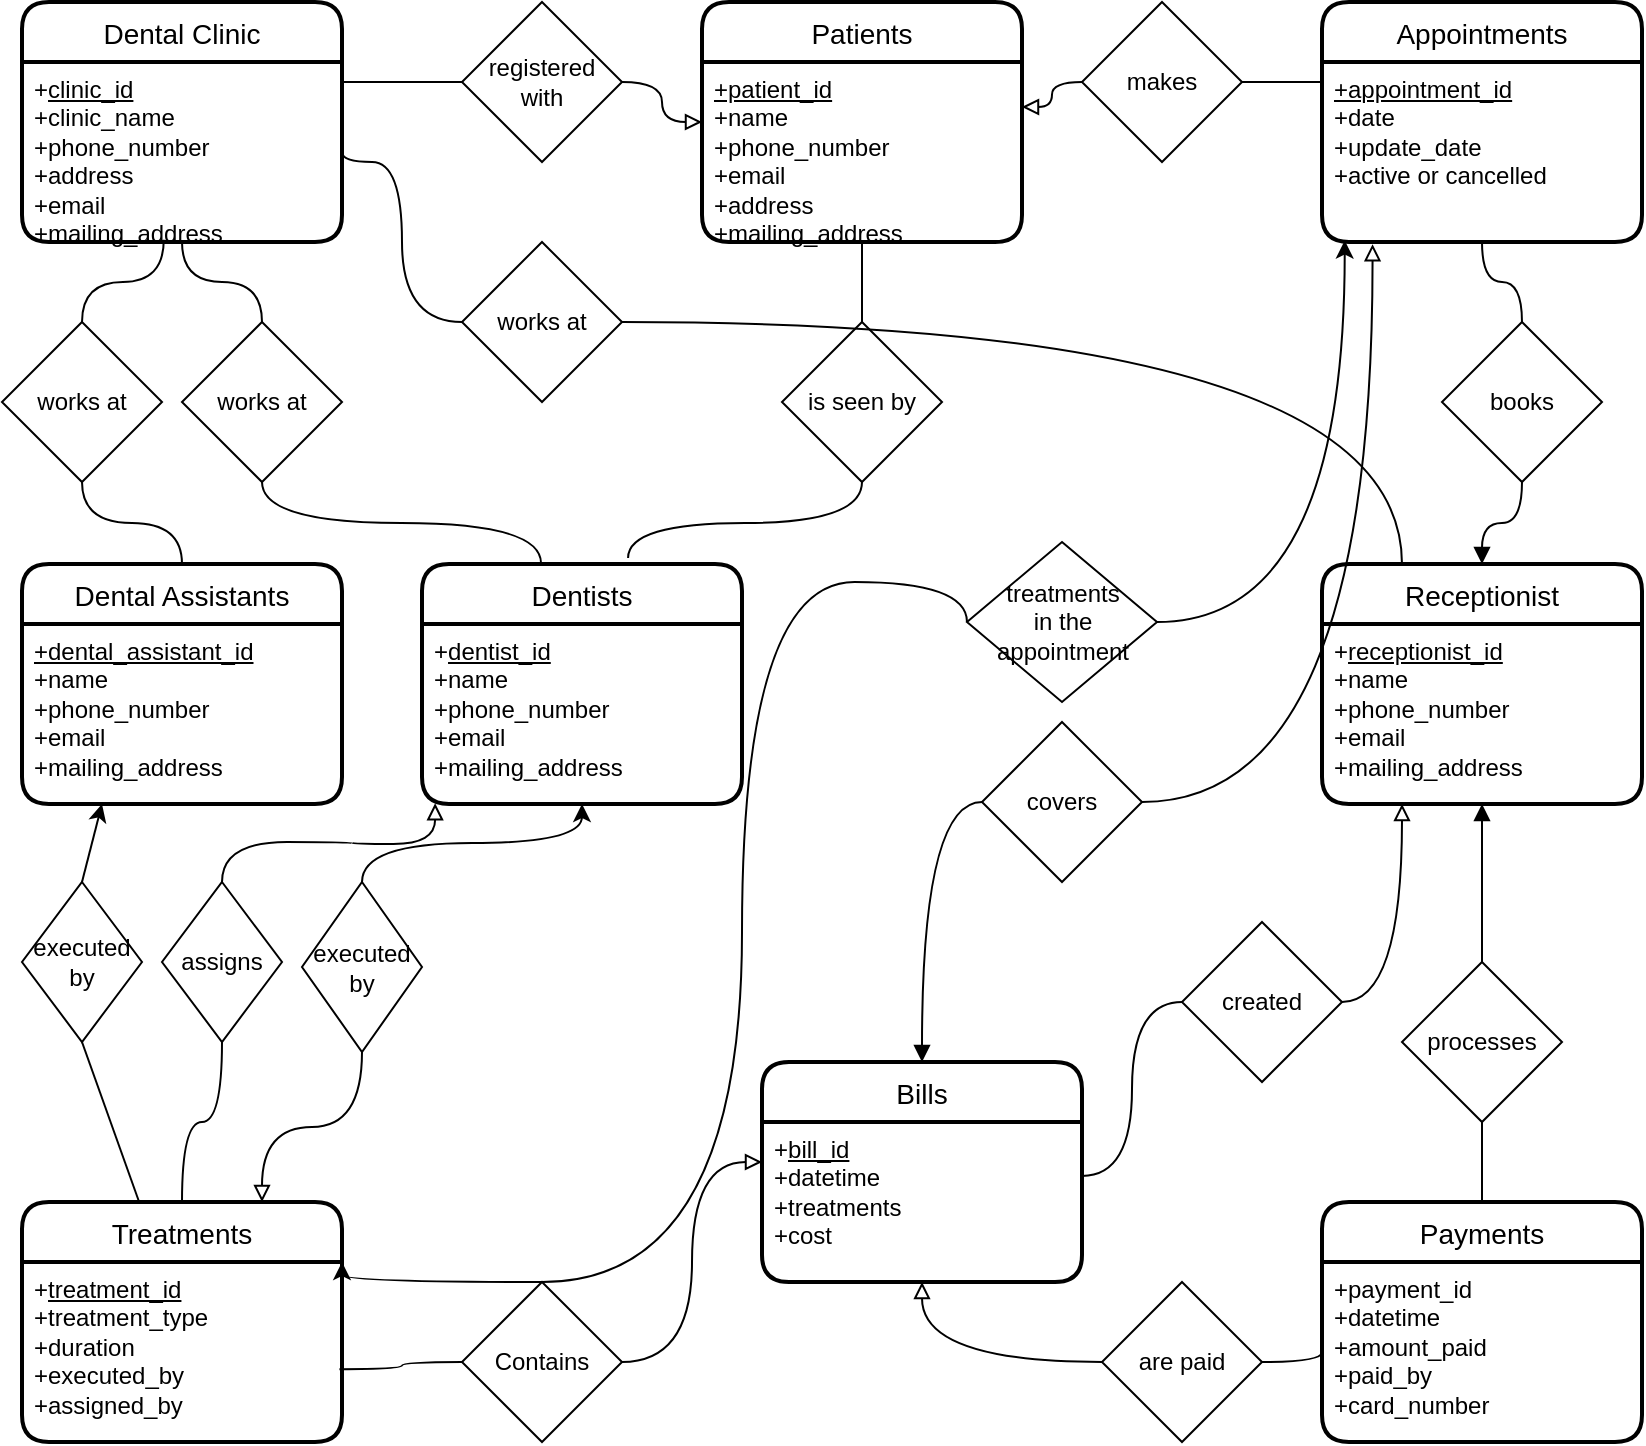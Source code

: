<mxfile version="16.6.2" type="github">
  <diagram id="0YO4q45qK2cxMAk0PEHQ" name="Page-1">
    <mxGraphModel dx="1094" dy="808" grid="1" gridSize="10" guides="1" tooltips="1" connect="1" arrows="1" fold="1" page="1" pageScale="1" pageWidth="850" pageHeight="1100" math="0" shadow="0">
      <root>
        <mxCell id="0" />
        <mxCell id="1" parent="0" />
        <mxCell id="yixYYZR7p3-tDQ7YvWht-1" value="Dental Clinic" style="swimlane;childLayout=stackLayout;horizontal=1;startSize=30;horizontalStack=0;rounded=1;fontSize=14;fontStyle=0;strokeWidth=2;resizeParent=0;resizeLast=1;shadow=0;dashed=0;align=center;" parent="1" vertex="1">
          <mxGeometry x="40" y="40" width="160" height="120" as="geometry" />
        </mxCell>
        <mxCell id="yixYYZR7p3-tDQ7YvWht-2" value="+&lt;u&gt;clinic_id&lt;/u&gt;&lt;br&gt;+clinic_name&lt;br&gt;&lt;div&gt;+phone_number&lt;/div&gt;&lt;div&gt;+address &lt;br&gt;&lt;/div&gt;&lt;div&gt;+email&lt;/div&gt;&lt;div&gt;+mailing_address&lt;br&gt;&lt;/div&gt;" style="align=left;strokeColor=none;fillColor=none;spacingLeft=4;fontSize=12;verticalAlign=top;resizable=0;rotatable=0;part=1;html=1;" parent="yixYYZR7p3-tDQ7YvWht-1" vertex="1">
          <mxGeometry y="30" width="160" height="90" as="geometry" />
        </mxCell>
        <mxCell id="yixYYZR7p3-tDQ7YvWht-4" value="Dentists" style="swimlane;childLayout=stackLayout;horizontal=1;startSize=30;horizontalStack=0;rounded=1;fontSize=14;fontStyle=0;strokeWidth=2;resizeParent=0;resizeLast=1;shadow=0;dashed=0;align=center;" parent="1" vertex="1">
          <mxGeometry x="240" y="321" width="160" height="120" as="geometry" />
        </mxCell>
        <mxCell id="yixYYZR7p3-tDQ7YvWht-5" value="+&lt;u&gt;dentist_id&lt;/u&gt;&lt;br&gt;+name&lt;br&gt;&lt;div&gt;+phone_number&lt;/div&gt;&lt;div&gt;+email&lt;/div&gt;&lt;div&gt;+mailing_address&lt;br&gt;&lt;/div&gt;" style="align=left;strokeColor=none;fillColor=none;spacingLeft=4;fontSize=12;verticalAlign=top;resizable=0;rotatable=0;part=1;html=1;" parent="yixYYZR7p3-tDQ7YvWht-4" vertex="1">
          <mxGeometry y="30" width="160" height="90" as="geometry" />
        </mxCell>
        <mxCell id="yixYYZR7p3-tDQ7YvWht-6" value="Patients" style="swimlane;childLayout=stackLayout;horizontal=1;startSize=30;horizontalStack=0;rounded=1;fontSize=14;fontStyle=0;strokeWidth=2;resizeParent=0;resizeLast=1;shadow=0;dashed=0;align=center;" parent="1" vertex="1">
          <mxGeometry x="380" y="40" width="160" height="120" as="geometry" />
        </mxCell>
        <mxCell id="yixYYZR7p3-tDQ7YvWht-7" value="&lt;u&gt;+patient_id&lt;/u&gt;&lt;br&gt;+name&lt;br&gt;&lt;div&gt;+phone_number&lt;/div&gt;&lt;div&gt;+email&lt;br&gt;+address &lt;br&gt;&lt;/div&gt;&lt;div&gt;+mailing_address&lt;br&gt;&lt;/div&gt;" style="align=left;strokeColor=none;fillColor=none;spacingLeft=4;fontSize=12;verticalAlign=top;resizable=0;rotatable=0;part=1;html=1;" parent="yixYYZR7p3-tDQ7YvWht-6" vertex="1">
          <mxGeometry y="30" width="160" height="90" as="geometry" />
        </mxCell>
        <mxCell id="yixYYZR7p3-tDQ7YvWht-8" value="Dental Assistants" style="swimlane;childLayout=stackLayout;horizontal=1;startSize=30;horizontalStack=0;rounded=1;fontSize=14;fontStyle=0;strokeWidth=2;resizeParent=0;resizeLast=1;shadow=0;dashed=0;align=center;" parent="1" vertex="1">
          <mxGeometry x="40" y="321" width="160" height="120" as="geometry" />
        </mxCell>
        <mxCell id="yixYYZR7p3-tDQ7YvWht-9" value="&lt;u&gt;+dental_assistant_id&lt;/u&gt;&lt;br&gt;+name&lt;br&gt;&lt;div&gt;+phone_number&lt;/div&gt;&lt;div&gt;+email&lt;/div&gt;&lt;div&gt;+mailing_address&lt;br&gt;&lt;/div&gt;" style="align=left;strokeColor=none;fillColor=none;spacingLeft=4;fontSize=12;verticalAlign=top;resizable=0;rotatable=0;part=1;html=1;" parent="yixYYZR7p3-tDQ7YvWht-8" vertex="1">
          <mxGeometry y="30" width="160" height="90" as="geometry" />
        </mxCell>
        <mxCell id="yixYYZR7p3-tDQ7YvWht-10" value="Treatments " style="swimlane;childLayout=stackLayout;horizontal=1;startSize=30;horizontalStack=0;rounded=1;fontSize=14;fontStyle=0;strokeWidth=2;resizeParent=0;resizeLast=1;shadow=0;dashed=0;align=center;" parent="1" vertex="1">
          <mxGeometry x="40" y="640" width="160" height="120" as="geometry" />
        </mxCell>
        <mxCell id="yixYYZR7p3-tDQ7YvWht-11" value="+&lt;u&gt;treatment_id&lt;/u&gt;&lt;br&gt;+treatment_type&lt;br&gt;&lt;div&gt;+duration&lt;/div&gt;&lt;div&gt;+executed_by &lt;br&gt;&lt;/div&gt;&lt;div&gt;+assigned_by&lt;br&gt;&lt;/div&gt;" style="align=left;strokeColor=none;fillColor=none;spacingLeft=4;fontSize=12;verticalAlign=top;resizable=0;rotatable=0;part=1;html=1;" parent="yixYYZR7p3-tDQ7YvWht-10" vertex="1">
          <mxGeometry y="30" width="160" height="90" as="geometry" />
        </mxCell>
        <mxCell id="yixYYZR7p3-tDQ7YvWht-12" value="Appointments " style="swimlane;childLayout=stackLayout;horizontal=1;startSize=30;horizontalStack=0;rounded=1;fontSize=14;fontStyle=0;strokeWidth=2;resizeParent=0;resizeLast=1;shadow=0;dashed=0;align=center;" parent="1" vertex="1">
          <mxGeometry x="690" y="40" width="160" height="120" as="geometry" />
        </mxCell>
        <mxCell id="yixYYZR7p3-tDQ7YvWht-13" value="&lt;div&gt;&lt;u&gt;+appointment_id&lt;/u&gt;&lt;/div&gt;&lt;div&gt;+date&lt;/div&gt;&lt;div&gt;+update_date&lt;br&gt;&lt;/div&gt;&lt;div&gt;+active or cancelled&lt;br&gt;&lt;/div&gt;&lt;div&gt;&lt;br&gt;&lt;/div&gt;" style="align=left;strokeColor=none;fillColor=none;spacingLeft=4;fontSize=12;verticalAlign=top;resizable=0;rotatable=0;part=1;html=1;" parent="yixYYZR7p3-tDQ7YvWht-12" vertex="1">
          <mxGeometry y="30" width="160" height="90" as="geometry" />
        </mxCell>
        <mxCell id="yixYYZR7p3-tDQ7YvWht-14" value="Bills" style="swimlane;childLayout=stackLayout;horizontal=1;startSize=30;horizontalStack=0;rounded=1;fontSize=14;fontStyle=0;strokeWidth=2;resizeParent=0;resizeLast=1;shadow=0;align=center;fillColor=none;" parent="1" vertex="1">
          <mxGeometry x="410" y="570" width="160" height="110" as="geometry" />
        </mxCell>
        <mxCell id="yixYYZR7p3-tDQ7YvWht-15" value="+&lt;u&gt;bill_id&lt;br&gt;&lt;/u&gt;+datetime &lt;br&gt;&lt;div&gt;+treatments &lt;/div&gt;&lt;div&gt;+cost&lt;br&gt;&lt;/div&gt;" style="align=left;strokeColor=none;fillColor=none;spacingLeft=4;fontSize=12;verticalAlign=top;resizable=0;rotatable=0;part=1;html=1;" parent="yixYYZR7p3-tDQ7YvWht-14" vertex="1">
          <mxGeometry y="30" width="160" height="80" as="geometry" />
        </mxCell>
        <mxCell id="yixYYZR7p3-tDQ7YvWht-17" style="rounded=0;orthogonalLoop=1;jettySize=auto;html=1;endArrow=none;endFill=0;edgeStyle=orthogonalEdgeStyle;curved=1;" parent="1" source="yixYYZR7p3-tDQ7YvWht-16" edge="1">
          <mxGeometry relative="1" as="geometry">
            <mxPoint x="200" y="80" as="targetPoint" />
          </mxGeometry>
        </mxCell>
        <mxCell id="yixYYZR7p3-tDQ7YvWht-18" style="edgeStyle=orthogonalEdgeStyle;rounded=0;orthogonalLoop=1;jettySize=auto;html=1;entryX=0;entryY=0.5;entryDx=0;entryDy=0;endArrow=block;endFill=0;exitX=1;exitY=0.5;exitDx=0;exitDy=0;curved=1;" parent="1" source="yixYYZR7p3-tDQ7YvWht-16" target="yixYYZR7p3-tDQ7YvWht-6" edge="1">
          <mxGeometry relative="1" as="geometry" />
        </mxCell>
        <mxCell id="yixYYZR7p3-tDQ7YvWht-16" value="&lt;div&gt;registered &lt;br&gt;&lt;/div&gt;&lt;div&gt;with&lt;/div&gt;" style="shape=rhombus;perimeter=rhombusPerimeter;whiteSpace=wrap;html=1;align=center;" parent="1" vertex="1">
          <mxGeometry x="260" y="40" width="80" height="80" as="geometry" />
        </mxCell>
        <mxCell id="_nI5DZy2AJyz_5Zyf3im-6" value="Receptionist" style="swimlane;childLayout=stackLayout;horizontal=1;startSize=30;horizontalStack=0;rounded=1;fontSize=14;fontStyle=0;strokeWidth=2;resizeParent=0;resizeLast=1;shadow=0;dashed=0;align=center;" parent="1" vertex="1">
          <mxGeometry x="690" y="321" width="160" height="120" as="geometry" />
        </mxCell>
        <mxCell id="_nI5DZy2AJyz_5Zyf3im-7" value="+&lt;u&gt;receptionist_id&lt;/u&gt;&lt;br&gt;+name&lt;br&gt;&lt;div&gt;+phone_number&lt;/div&gt;&lt;div&gt;+email&lt;/div&gt;&lt;div&gt;+mailing_address&lt;br&gt;&lt;/div&gt;" style="align=left;strokeColor=none;fillColor=none;spacingLeft=4;fontSize=12;verticalAlign=top;resizable=0;rotatable=0;part=1;html=1;" parent="_nI5DZy2AJyz_5Zyf3im-6" vertex="1">
          <mxGeometry y="30" width="160" height="90" as="geometry" />
        </mxCell>
        <mxCell id="_nI5DZy2AJyz_5Zyf3im-10" value="created" style="rhombus;whiteSpace=wrap;html=1;rounded=0;sketch=0;" parent="1" vertex="1">
          <mxGeometry x="620" y="500" width="80" height="80" as="geometry" />
        </mxCell>
        <mxCell id="_nI5DZy2AJyz_5Zyf3im-11" value="" style="endArrow=none;html=1;rounded=1;sketch=0;curved=1;entryX=0;entryY=0.5;entryDx=0;entryDy=0;exitX=1;exitY=0.337;exitDx=0;exitDy=0;exitPerimeter=0;edgeStyle=orthogonalEdgeStyle;" parent="1" source="yixYYZR7p3-tDQ7YvWht-15" target="_nI5DZy2AJyz_5Zyf3im-10" edge="1">
          <mxGeometry width="50" height="50" relative="1" as="geometry">
            <mxPoint x="410" y="510.33" as="sourcePoint" />
            <mxPoint x="640" y="590" as="targetPoint" />
          </mxGeometry>
        </mxCell>
        <mxCell id="_nI5DZy2AJyz_5Zyf3im-12" value="" style="endArrow=classic;html=1;rounded=1;sketch=0;curved=0;entryX=0.25;entryY=1;entryDx=0;entryDy=0;exitX=0.5;exitY=0;exitDx=0;exitDy=0;" parent="1" source="_nI5DZy2AJyz_5Zyf3im-16" target="yixYYZR7p3-tDQ7YvWht-9" edge="1">
          <mxGeometry width="50" height="50" relative="1" as="geometry">
            <mxPoint x="80" y="540" as="sourcePoint" />
            <mxPoint x="130" y="490" as="targetPoint" />
          </mxGeometry>
        </mxCell>
        <mxCell id="_nI5DZy2AJyz_5Zyf3im-13" value="" style="endArrow=classic;html=1;rounded=1;sketch=0;curved=1;entryX=0.5;entryY=1;entryDx=0;entryDy=0;startArrow=none;exitX=0.5;exitY=0;exitDx=0;exitDy=0;edgeStyle=orthogonalEdgeStyle;" parent="1" source="_nI5DZy2AJyz_5Zyf3im-17" target="yixYYZR7p3-tDQ7YvWht-5" edge="1">
          <mxGeometry width="50" height="50" relative="1" as="geometry">
            <mxPoint x="170" y="550" as="sourcePoint" />
            <mxPoint x="220" y="500" as="targetPoint" />
          </mxGeometry>
        </mxCell>
        <mxCell id="_nI5DZy2AJyz_5Zyf3im-15" value="" style="endArrow=block;html=1;rounded=1;sketch=0;curved=1;exitX=1;exitY=0.5;exitDx=0;exitDy=0;entryX=0;entryY=0.25;entryDx=0;entryDy=0;startArrow=none;edgeStyle=orthogonalEdgeStyle;endFill=0;" parent="1" source="_nI5DZy2AJyz_5Zyf3im-22" target="yixYYZR7p3-tDQ7YvWht-15" edge="1">
          <mxGeometry width="50" height="50" relative="1" as="geometry">
            <mxPoint x="170" y="690" as="sourcePoint" />
            <mxPoint x="220" y="640" as="targetPoint" />
          </mxGeometry>
        </mxCell>
        <mxCell id="CEkyPF-p6MLA-TPRzy7i-5" style="edgeStyle=none;rounded=0;orthogonalLoop=1;jettySize=auto;html=1;endArrow=none;endFill=0;exitX=0.5;exitY=1;exitDx=0;exitDy=0;" parent="1" source="_nI5DZy2AJyz_5Zyf3im-16" target="yixYYZR7p3-tDQ7YvWht-10" edge="1">
          <mxGeometry relative="1" as="geometry" />
        </mxCell>
        <mxCell id="_nI5DZy2AJyz_5Zyf3im-16" value="executed by" style="rhombus;whiteSpace=wrap;html=1;rounded=0;sketch=0;" parent="1" vertex="1">
          <mxGeometry x="40" y="480" width="60" height="80" as="geometry" />
        </mxCell>
        <mxCell id="CEkyPF-p6MLA-TPRzy7i-41" style="edgeStyle=orthogonalEdgeStyle;curved=1;rounded=0;orthogonalLoop=1;jettySize=auto;html=1;entryX=0.75;entryY=0;entryDx=0;entryDy=0;endArrow=block;endFill=0;exitX=0.5;exitY=1;exitDx=0;exitDy=0;" parent="1" source="_nI5DZy2AJyz_5Zyf3im-17" target="yixYYZR7p3-tDQ7YvWht-10" edge="1">
          <mxGeometry relative="1" as="geometry" />
        </mxCell>
        <mxCell id="_nI5DZy2AJyz_5Zyf3im-17" value="executed by" style="rhombus;whiteSpace=wrap;html=1;rounded=0;sketch=0;" parent="1" vertex="1">
          <mxGeometry x="180" y="480" width="60" height="85" as="geometry" />
        </mxCell>
        <mxCell id="_nI5DZy2AJyz_5Zyf3im-19" value="" style="endArrow=block;html=1;rounded=1;sketch=0;curved=1;exitX=0;exitY=0.5;exitDx=0;exitDy=0;endFill=0;edgeStyle=orthogonalEdgeStyle;entryX=1;entryY=0.25;entryDx=0;entryDy=0;" parent="1" source="_nI5DZy2AJyz_5Zyf3im-20" target="yixYYZR7p3-tDQ7YvWht-7" edge="1">
          <mxGeometry width="50" height="50" relative="1" as="geometry">
            <mxPoint x="540" y="200" as="sourcePoint" />
            <mxPoint x="660" y="130" as="targetPoint" />
          </mxGeometry>
        </mxCell>
        <mxCell id="CEkyPF-p6MLA-TPRzy7i-2" style="edgeStyle=orthogonalEdgeStyle;rounded=0;orthogonalLoop=1;jettySize=auto;html=1;endArrow=none;endFill=0;exitX=1;exitY=0.5;exitDx=0;exitDy=0;curved=1;" parent="1" source="_nI5DZy2AJyz_5Zyf3im-20" edge="1">
          <mxGeometry relative="1" as="geometry">
            <mxPoint x="690" y="80" as="targetPoint" />
          </mxGeometry>
        </mxCell>
        <mxCell id="_nI5DZy2AJyz_5Zyf3im-20" value="makes" style="rhombus;whiteSpace=wrap;html=1;rounded=0;sketch=0;" parent="1" vertex="1">
          <mxGeometry x="570" y="40" width="80" height="80" as="geometry" />
        </mxCell>
        <mxCell id="_nI5DZy2AJyz_5Zyf3im-23" value="" style="endArrow=none;html=1;rounded=1;sketch=0;curved=1;exitX=0.992;exitY=0.596;exitDx=0;exitDy=0;entryX=0;entryY=0.5;entryDx=0;entryDy=0;exitPerimeter=0;edgeStyle=orthogonalEdgeStyle;" parent="1" source="yixYYZR7p3-tDQ7YvWht-11" target="_nI5DZy2AJyz_5Zyf3im-22" edge="1">
          <mxGeometry width="50" height="50" relative="1" as="geometry">
            <mxPoint x="170" y="727.5" as="sourcePoint" />
            <mxPoint x="276" y="836.99" as="targetPoint" />
          </mxGeometry>
        </mxCell>
        <mxCell id="_nI5DZy2AJyz_5Zyf3im-24" value="" style="endArrow=block;html=1;rounded=1;sketch=0;curved=1;entryX=0.25;entryY=1;entryDx=0;entryDy=0;exitX=1;exitY=0.5;exitDx=0;exitDy=0;edgeStyle=orthogonalEdgeStyle;endFill=0;" parent="1" source="_nI5DZy2AJyz_5Zyf3im-10" target="_nI5DZy2AJyz_5Zyf3im-7" edge="1">
          <mxGeometry width="50" height="50" relative="1" as="geometry">
            <mxPoint x="550" y="480" as="sourcePoint" />
            <mxPoint x="600" y="430" as="targetPoint" />
          </mxGeometry>
        </mxCell>
        <mxCell id="_nI5DZy2AJyz_5Zyf3im-26" value="" style="endArrow=block;html=1;rounded=1;sketch=0;curved=1;entryX=0.5;entryY=0;entryDx=0;entryDy=0;exitX=0.5;exitY=1;exitDx=0;exitDy=0;endFill=1;edgeStyle=orthogonalEdgeStyle;" parent="1" source="_nI5DZy2AJyz_5Zyf3im-27" target="_nI5DZy2AJyz_5Zyf3im-6" edge="1">
          <mxGeometry width="50" height="50" relative="1" as="geometry">
            <mxPoint x="630" y="320" as="sourcePoint" />
            <mxPoint x="680" y="270" as="targetPoint" />
          </mxGeometry>
        </mxCell>
        <mxCell id="CEkyPF-p6MLA-TPRzy7i-1" style="rounded=0;orthogonalLoop=1;jettySize=auto;html=1;entryX=0.5;entryY=1;entryDx=0;entryDy=0;endArrow=none;endFill=0;exitX=0.5;exitY=0;exitDx=0;exitDy=0;edgeStyle=orthogonalEdgeStyle;curved=1;" parent="1" source="_nI5DZy2AJyz_5Zyf3im-27" target="yixYYZR7p3-tDQ7YvWht-13" edge="1">
          <mxGeometry relative="1" as="geometry" />
        </mxCell>
        <mxCell id="_nI5DZy2AJyz_5Zyf3im-27" value="books" style="rhombus;whiteSpace=wrap;html=1;rounded=0;sketch=0;" parent="1" vertex="1">
          <mxGeometry x="750" y="200" width="80" height="80" as="geometry" />
        </mxCell>
        <mxCell id="CEkyPF-p6MLA-TPRzy7i-7" style="edgeStyle=orthogonalEdgeStyle;rounded=0;orthogonalLoop=1;jettySize=auto;html=1;entryX=0.644;entryY=-0.025;entryDx=0;entryDy=0;endArrow=none;endFill=0;exitX=0.5;exitY=1;exitDx=0;exitDy=0;entryPerimeter=0;curved=1;" parent="1" source="CEkyPF-p6MLA-TPRzy7i-6" target="yixYYZR7p3-tDQ7YvWht-4" edge="1">
          <mxGeometry relative="1" as="geometry" />
        </mxCell>
        <mxCell id="CEkyPF-p6MLA-TPRzy7i-8" style="edgeStyle=orthogonalEdgeStyle;rounded=0;orthogonalLoop=1;jettySize=auto;html=1;entryX=0.5;entryY=1;entryDx=0;entryDy=0;endArrow=none;endFill=0;exitX=0.5;exitY=0;exitDx=0;exitDy=0;curved=1;" parent="1" source="CEkyPF-p6MLA-TPRzy7i-6" target="yixYYZR7p3-tDQ7YvWht-6" edge="1">
          <mxGeometry relative="1" as="geometry" />
        </mxCell>
        <mxCell id="CEkyPF-p6MLA-TPRzy7i-6" value="is seen by " style="rhombus;whiteSpace=wrap;html=1;rounded=0;sketch=0;" parent="1" vertex="1">
          <mxGeometry x="420" y="200" width="80" height="80" as="geometry" />
        </mxCell>
        <mxCell id="CEkyPF-p6MLA-TPRzy7i-9" value="Payments" style="swimlane;childLayout=stackLayout;horizontal=1;startSize=30;horizontalStack=0;rounded=1;fontSize=14;fontStyle=0;strokeWidth=2;resizeParent=0;resizeLast=1;shadow=0;align=center;fillColor=none;" parent="1" vertex="1">
          <mxGeometry x="690" y="640" width="160" height="120" as="geometry" />
        </mxCell>
        <mxCell id="CEkyPF-p6MLA-TPRzy7i-10" value="+payment_id&lt;br&gt;+datetime &lt;br&gt;&lt;div&gt;+amount_paid&amp;nbsp; &lt;br&gt;&lt;/div&gt;&lt;div&gt;+paid_by&lt;/div&gt;&lt;div&gt;+card_number&lt;br&gt;&lt;/div&gt;" style="align=left;strokeColor=none;fillColor=none;spacingLeft=4;fontSize=12;verticalAlign=top;resizable=0;rotatable=0;part=1;html=1;" parent="CEkyPF-p6MLA-TPRzy7i-9" vertex="1">
          <mxGeometry y="30" width="160" height="90" as="geometry" />
        </mxCell>
        <mxCell id="CEkyPF-p6MLA-TPRzy7i-12" style="edgeStyle=orthogonalEdgeStyle;rounded=0;orthogonalLoop=1;jettySize=auto;html=1;entryX=0.5;entryY=0;entryDx=0;entryDy=0;endArrow=none;endFill=0;curved=1;exitX=0.5;exitY=1;exitDx=0;exitDy=0;" parent="1" source="CEkyPF-p6MLA-TPRzy7i-11" target="CEkyPF-p6MLA-TPRzy7i-9" edge="1">
          <mxGeometry relative="1" as="geometry">
            <mxPoint x="800" y="640" as="sourcePoint" />
          </mxGeometry>
        </mxCell>
        <mxCell id="CEkyPF-p6MLA-TPRzy7i-13" style="edgeStyle=orthogonalEdgeStyle;rounded=0;orthogonalLoop=1;jettySize=auto;html=1;entryX=0.5;entryY=1;entryDx=0;entryDy=0;endArrow=block;endFill=1;exitX=0.5;exitY=0;exitDx=0;exitDy=0;curved=1;" parent="1" source="CEkyPF-p6MLA-TPRzy7i-11" target="_nI5DZy2AJyz_5Zyf3im-7" edge="1">
          <mxGeometry relative="1" as="geometry" />
        </mxCell>
        <mxCell id="CEkyPF-p6MLA-TPRzy7i-11" value="processes" style="rhombus;whiteSpace=wrap;html=1;rounded=0;sketch=0;" parent="1" vertex="1">
          <mxGeometry x="730" y="520" width="80" height="80" as="geometry" />
        </mxCell>
        <mxCell id="CEkyPF-p6MLA-TPRzy7i-16" style="edgeStyle=orthogonalEdgeStyle;rounded=0;orthogonalLoop=1;jettySize=auto;html=1;entryX=0;entryY=0.5;entryDx=0;entryDy=0;endArrow=none;endFill=0;exitX=1;exitY=0.5;exitDx=0;exitDy=0;curved=1;" parent="1" source="CEkyPF-p6MLA-TPRzy7i-15" target="CEkyPF-p6MLA-TPRzy7i-10" edge="1">
          <mxGeometry relative="1" as="geometry">
            <mxPoint x="640" y="820" as="sourcePoint" />
          </mxGeometry>
        </mxCell>
        <mxCell id="CEkyPF-p6MLA-TPRzy7i-17" style="edgeStyle=orthogonalEdgeStyle;rounded=0;orthogonalLoop=1;jettySize=auto;html=1;entryX=0.5;entryY=1;entryDx=0;entryDy=0;endArrow=block;endFill=0;exitX=0;exitY=0.5;exitDx=0;exitDy=0;curved=1;" parent="1" source="CEkyPF-p6MLA-TPRzy7i-15" target="yixYYZR7p3-tDQ7YvWht-15" edge="1">
          <mxGeometry relative="1" as="geometry" />
        </mxCell>
        <mxCell id="CEkyPF-p6MLA-TPRzy7i-15" value="are paid" style="rhombus;whiteSpace=wrap;html=1;rounded=0;sketch=0;" parent="1" vertex="1">
          <mxGeometry x="580" y="680" width="80" height="80" as="geometry" />
        </mxCell>
        <mxCell id="CEkyPF-p6MLA-TPRzy7i-21" style="edgeStyle=orthogonalEdgeStyle;curved=1;rounded=0;orthogonalLoop=1;jettySize=auto;html=1;entryX=0.443;entryY=0.987;entryDx=0;entryDy=0;entryPerimeter=0;endArrow=none;endFill=0;" parent="1" source="CEkyPF-p6MLA-TPRzy7i-18" target="yixYYZR7p3-tDQ7YvWht-2" edge="1">
          <mxGeometry relative="1" as="geometry" />
        </mxCell>
        <mxCell id="CEkyPF-p6MLA-TPRzy7i-22" style="edgeStyle=orthogonalEdgeStyle;curved=1;rounded=0;orthogonalLoop=1;jettySize=auto;html=1;endArrow=none;endFill=0;" parent="1" source="CEkyPF-p6MLA-TPRzy7i-18" target="yixYYZR7p3-tDQ7YvWht-8" edge="1">
          <mxGeometry relative="1" as="geometry" />
        </mxCell>
        <mxCell id="CEkyPF-p6MLA-TPRzy7i-18" value="works at" style="rhombus;whiteSpace=wrap;html=1;rounded=0;sketch=0;" parent="1" vertex="1">
          <mxGeometry x="30" y="200" width="80" height="80" as="geometry" />
        </mxCell>
        <mxCell id="CEkyPF-p6MLA-TPRzy7i-23" style="edgeStyle=orthogonalEdgeStyle;curved=1;rounded=0;orthogonalLoop=1;jettySize=auto;html=1;endArrow=none;endFill=0;" parent="1" source="CEkyPF-p6MLA-TPRzy7i-19" target="yixYYZR7p3-tDQ7YvWht-2" edge="1">
          <mxGeometry relative="1" as="geometry" />
        </mxCell>
        <mxCell id="CEkyPF-p6MLA-TPRzy7i-24" style="edgeStyle=orthogonalEdgeStyle;curved=1;rounded=0;orthogonalLoop=1;jettySize=auto;html=1;endArrow=none;endFill=0;entryX=0.372;entryY=-0.003;entryDx=0;entryDy=0;entryPerimeter=0;exitX=0.5;exitY=1;exitDx=0;exitDy=0;" parent="1" source="CEkyPF-p6MLA-TPRzy7i-19" target="yixYYZR7p3-tDQ7YvWht-4" edge="1">
          <mxGeometry relative="1" as="geometry">
            <mxPoint x="320" y="320" as="targetPoint" />
          </mxGeometry>
        </mxCell>
        <mxCell id="CEkyPF-p6MLA-TPRzy7i-19" value="works at" style="rhombus;whiteSpace=wrap;html=1;rounded=0;sketch=0;" parent="1" vertex="1">
          <mxGeometry x="120" y="200" width="80" height="80" as="geometry" />
        </mxCell>
        <mxCell id="CEkyPF-p6MLA-TPRzy7i-26" style="edgeStyle=orthogonalEdgeStyle;curved=1;rounded=0;orthogonalLoop=1;jettySize=auto;html=1;entryX=1;entryY=0.5;entryDx=0;entryDy=0;endArrow=none;endFill=0;" parent="1" source="CEkyPF-p6MLA-TPRzy7i-25" target="yixYYZR7p3-tDQ7YvWht-2" edge="1">
          <mxGeometry relative="1" as="geometry">
            <Array as="points">
              <mxPoint x="230" y="200" />
              <mxPoint x="230" y="120" />
              <mxPoint x="200" y="120" />
            </Array>
          </mxGeometry>
        </mxCell>
        <mxCell id="CEkyPF-p6MLA-TPRzy7i-27" style="edgeStyle=orthogonalEdgeStyle;curved=1;rounded=0;orthogonalLoop=1;jettySize=auto;html=1;endArrow=none;endFill=0;entryX=0.25;entryY=0;entryDx=0;entryDy=0;" parent="1" source="CEkyPF-p6MLA-TPRzy7i-25" target="_nI5DZy2AJyz_5Zyf3im-6" edge="1">
          <mxGeometry relative="1" as="geometry">
            <mxPoint x="780" y="320" as="targetPoint" />
          </mxGeometry>
        </mxCell>
        <mxCell id="CEkyPF-p6MLA-TPRzy7i-25" value="works at" style="rhombus;whiteSpace=wrap;html=1;rounded=0;sketch=0;" parent="1" vertex="1">
          <mxGeometry x="260" y="160" width="80" height="80" as="geometry" />
        </mxCell>
        <mxCell id="CEkyPF-p6MLA-TPRzy7i-29" style="edgeStyle=orthogonalEdgeStyle;curved=1;rounded=0;orthogonalLoop=1;jettySize=auto;html=1;entryX=0.071;entryY=0.992;entryDx=0;entryDy=0;endArrow=classic;endFill=1;entryPerimeter=0;" parent="1" source="CEkyPF-p6MLA-TPRzy7i-28" target="yixYYZR7p3-tDQ7YvWht-13" edge="1">
          <mxGeometry relative="1" as="geometry" />
        </mxCell>
        <mxCell id="lTY1U3F41LtUqGMM3ojA-3" style="edgeStyle=orthogonalEdgeStyle;rounded=0;orthogonalLoop=1;jettySize=auto;html=1;entryX=1;entryY=0;entryDx=0;entryDy=0;curved=1;exitX=0;exitY=0.5;exitDx=0;exitDy=0;" parent="1" source="CEkyPF-p6MLA-TPRzy7i-28" target="yixYYZR7p3-tDQ7YvWht-11" edge="1">
          <mxGeometry relative="1" as="geometry">
            <Array as="points">
              <mxPoint x="513" y="330" />
              <mxPoint x="400" y="330" />
              <mxPoint x="400" y="680" />
              <mxPoint x="200" y="680" />
            </Array>
          </mxGeometry>
        </mxCell>
        <mxCell id="CEkyPF-p6MLA-TPRzy7i-28" value="&lt;div&gt;treatments &lt;br&gt;&lt;/div&gt;&lt;div&gt;in the appointment &lt;/div&gt;" style="rhombus;whiteSpace=wrap;html=1;rounded=0;sketch=0;" parent="1" vertex="1">
          <mxGeometry x="512.5" y="310" width="95" height="80" as="geometry" />
        </mxCell>
        <mxCell id="CEkyPF-p6MLA-TPRzy7i-33" value="" style="edgeStyle=orthogonalEdgeStyle;curved=1;rounded=0;orthogonalLoop=1;jettySize=auto;html=1;endArrow=none;endFill=0;entryX=0.5;entryY=0;entryDx=0;entryDy=0;exitX=0.5;exitY=1;exitDx=0;exitDy=0;" parent="1" source="CEkyPF-p6MLA-TPRzy7i-32" target="yixYYZR7p3-tDQ7YvWht-10" edge="1">
          <mxGeometry relative="1" as="geometry">
            <mxPoint x="180" y="620" as="sourcePoint" />
          </mxGeometry>
        </mxCell>
        <mxCell id="CEkyPF-p6MLA-TPRzy7i-34" value="" style="edgeStyle=orthogonalEdgeStyle;curved=1;rounded=0;orthogonalLoop=1;jettySize=auto;html=1;endArrow=block;endFill=0;entryX=0.041;entryY=0.996;entryDx=0;entryDy=0;exitX=0.5;exitY=0;exitDx=0;exitDy=0;entryPerimeter=0;" parent="1" source="CEkyPF-p6MLA-TPRzy7i-32" target="yixYYZR7p3-tDQ7YvWht-5" edge="1">
          <mxGeometry relative="1" as="geometry" />
        </mxCell>
        <mxCell id="CEkyPF-p6MLA-TPRzy7i-32" value="assigns " style="rhombus;whiteSpace=wrap;html=1;rounded=0;sketch=0;" parent="1" vertex="1">
          <mxGeometry x="110" y="480" width="60" height="80" as="geometry" />
        </mxCell>
        <mxCell id="CEkyPF-p6MLA-TPRzy7i-37" style="edgeStyle=orthogonalEdgeStyle;curved=1;rounded=0;orthogonalLoop=1;jettySize=auto;html=1;entryX=0.158;entryY=1.012;entryDx=0;entryDy=0;entryPerimeter=0;endArrow=block;endFill=0;" parent="1" source="CEkyPF-p6MLA-TPRzy7i-36" target="yixYYZR7p3-tDQ7YvWht-13" edge="1">
          <mxGeometry relative="1" as="geometry" />
        </mxCell>
        <mxCell id="CEkyPF-p6MLA-TPRzy7i-38" style="edgeStyle=orthogonalEdgeStyle;curved=1;rounded=0;orthogonalLoop=1;jettySize=auto;html=1;entryX=0.5;entryY=0;entryDx=0;entryDy=0;endArrow=block;endFill=1;exitX=0;exitY=0.5;exitDx=0;exitDy=0;" parent="1" source="CEkyPF-p6MLA-TPRzy7i-36" target="yixYYZR7p3-tDQ7YvWht-14" edge="1">
          <mxGeometry relative="1" as="geometry" />
        </mxCell>
        <mxCell id="CEkyPF-p6MLA-TPRzy7i-36" value="covers" style="rhombus;whiteSpace=wrap;html=1;rounded=0;sketch=0;" parent="1" vertex="1">
          <mxGeometry x="520" y="400" width="80" height="80" as="geometry" />
        </mxCell>
        <mxCell id="_nI5DZy2AJyz_5Zyf3im-22" value="Contains" style="rhombus;whiteSpace=wrap;html=1;rounded=0;sketch=0;" parent="1" vertex="1">
          <mxGeometry x="260" y="680" width="80" height="80" as="geometry" />
        </mxCell>
      </root>
    </mxGraphModel>
  </diagram>
</mxfile>
